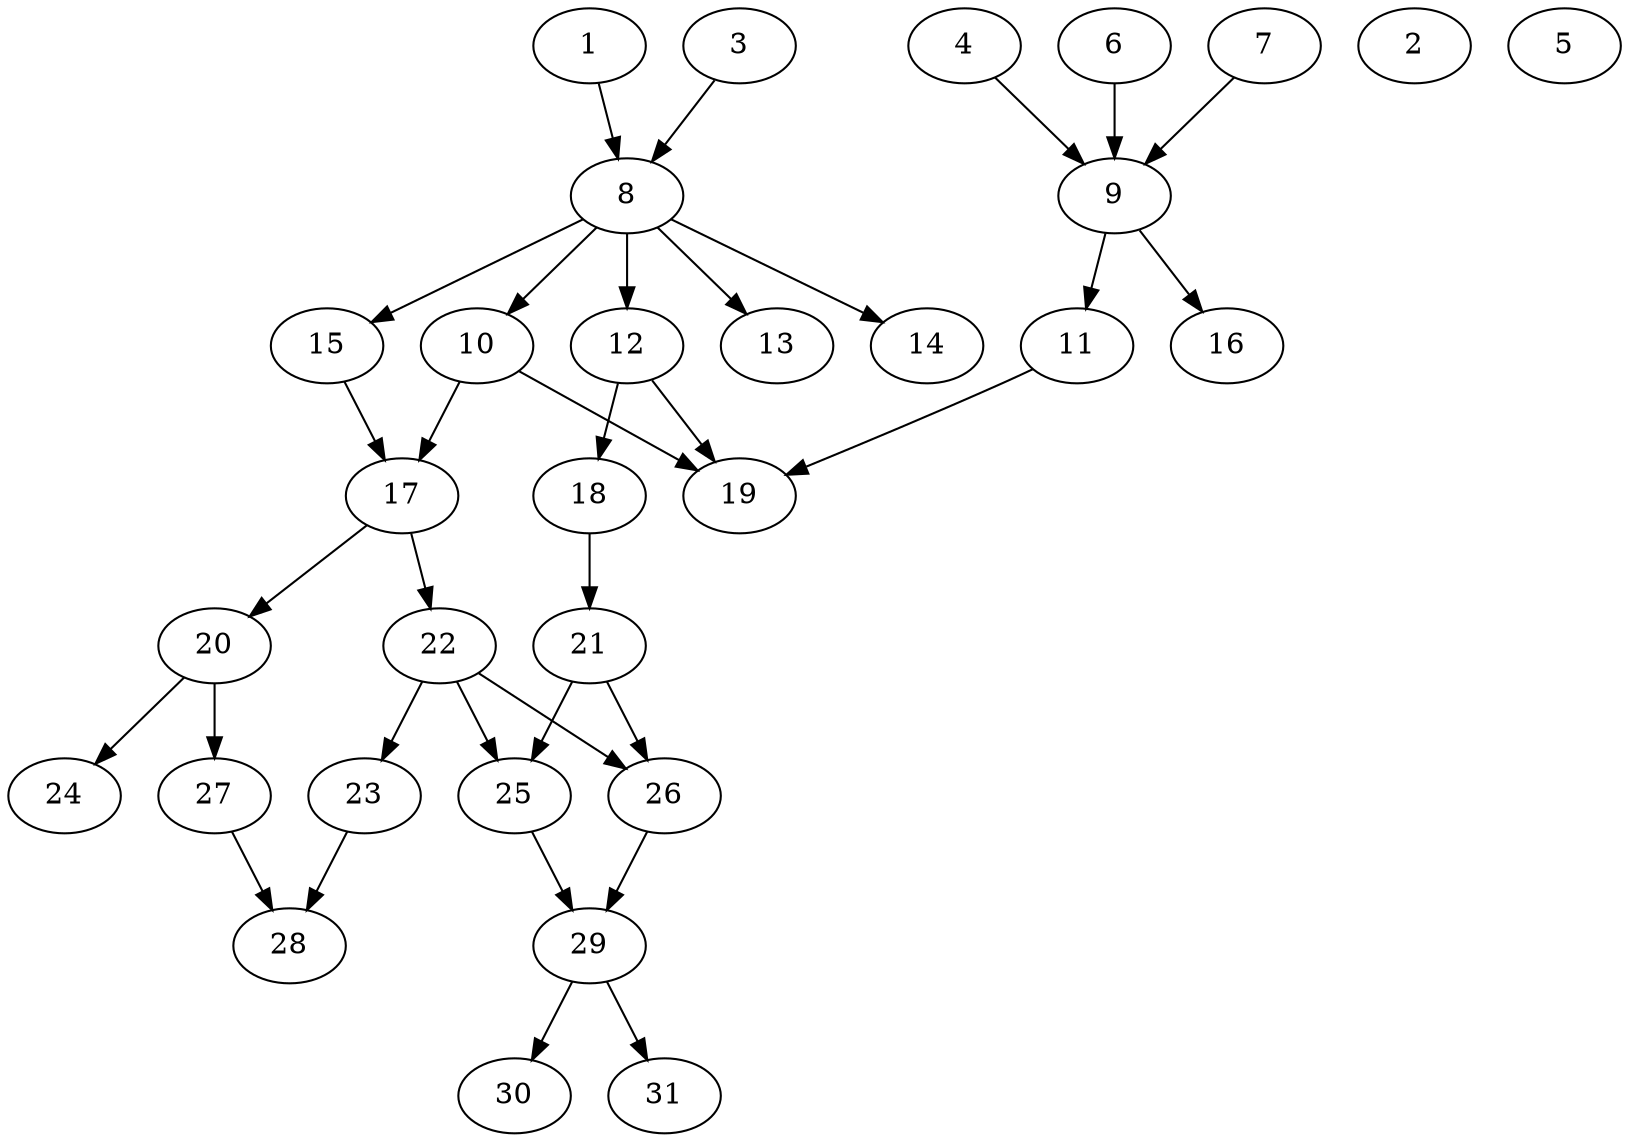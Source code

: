 // DAG (tier=2-normal, mode=data, n=31, ccr=0.403, fat=0.518, density=0.432, regular=0.460, jump=0.168, mindata=2097152, maxdata=16777216)
// DAG automatically generated by daggen at Sun Aug 24 16:33:34 2025
// /home/ermia/Project/Environments/daggen/bin/daggen --dot --ccr 0.403 --fat 0.518 --regular 0.460 --density 0.432 --jump 0.168 --mindata 2097152 --maxdata 16777216 -n 31 
digraph G {
  1 [size="1805323382894681391104", alpha="0.12", expect_size="902661691447340695552"]
  1 -> 8 [size ="1186114618523648"]
  2 [size="4915934515561360", alpha="0.03", expect_size="2457967257780680"]
  3 [size="3232296702097968070656", alpha="0.14", expect_size="1616148351048984035328"]
  3 -> 8 [size ="1748896598458368"]
  4 [size="151325366210722267136", alpha="0.10", expect_size="75662683105361133568"]
  4 -> 9 [size ="227177060630528"]
  5 [size="85094540525543184", alpha="0.08", expect_size="42547270262771592"]
  6 [size="2604173130547520000", alpha="0.16", expect_size="1302086565273760000"]
  6 -> 9 [size ="1831734169567232"]
  7 [size="21516333318175292", alpha="0.12", expect_size="10758166659087646"]
  7 -> 9 [size ="588382208000000"]
  8 [size="71435394135075600", alpha="0.15", expect_size="35717697067537800"]
  8 -> 10 [size ="86275566600192"]
  8 -> 12 [size ="86275566600192"]
  8 -> 13 [size ="86275566600192"]
  8 -> 14 [size ="86275566600192"]
  8 -> 15 [size ="86275566600192"]
  9 [size="3243329959054701568", alpha="0.02", expect_size="1621664979527350784"]
  9 -> 11 [size ="1518422907158528"]
  9 -> 16 [size ="1518422907158528"]
  10 [size="2462282556771267510272", alpha="0.13", expect_size="1231141278385633755136"]
  10 -> 17 [size ="1458753505329152"]
  10 -> 19 [size ="1458753505329152"]
  11 [size="91030155508812384", alpha="0.05", expect_size="45515077754406192"]
  11 -> 19 [size ="49493131132928"]
  12 [size="1197051010644528", alpha="0.20", expect_size="598525505322264"]
  12 -> 18 [size ="82129849417728"]
  12 -> 19 [size ="82129849417728"]
  13 [size="2397873752639394545664", alpha="0.13", expect_size="1198936876319697272832"]
  14 [size="1749878314186538221568", alpha="0.02", expect_size="874939157093269110784"]
  15 [size="1318370786581736448", alpha="0.12", expect_size="659185393290868224"]
  15 -> 17 [size ="735079634567168"]
  16 [size="2223420534814108811264", alpha="0.11", expect_size="1111710267407054405632"]
  17 [size="1785472277582611200", alpha="0.06", expect_size="892736138791305600"]
  17 -> 20 [size ="793847395254272"]
  17 -> 22 [size ="793847395254272"]
  18 [size="206906859062171616", alpha="0.02", expect_size="103453429531085808"]
  18 -> 21 [size ="84296282931200"]
  19 [size="841848487549771710464", alpha="0.12", expect_size="420924243774885855232"]
  20 [size="8031116506649550", alpha="0.04", expect_size="4015558253324775"]
  20 -> 24 [size ="579423979962368"]
  20 -> 27 [size ="579423979962368"]
  21 [size="30572256091671072", alpha="0.01", expect_size="15286128045835536"]
  21 -> 25 [size ="495553628602368"]
  21 -> 26 [size ="495553628602368"]
  22 [size="55331175725392168", alpha="0.09", expect_size="27665587862696084"]
  22 -> 23 [size ="2092276952072192"]
  22 -> 25 [size ="2092276952072192"]
  22 -> 26 [size ="2092276952072192"]
  23 [size="5005613829441189888", alpha="0.12", expect_size="2502806914720594944"]
  23 -> 28 [size ="1793017983795200"]
  24 [size="2465084425593224691712", alpha="0.06", expect_size="1232542212796612345856"]
  25 [size="320520759150965696", alpha="0.04", expect_size="160260379575482848"]
  25 -> 29 [size ="137526203383808"]
  26 [size="2190280377292098304", alpha="0.03", expect_size="1095140188646049152"]
  26 -> 29 [size ="1150476791840768"]
  27 [size="85737740727558896", alpha="0.07", expect_size="42868870363779448"]
  27 -> 28 [size ="1873119534907392"]
  28 [size="1769191068285257984", alpha="0.03", expect_size="884595534142628992"]
  29 [size="407942153775735168", alpha="0.05", expect_size="203971076887867584"]
  29 -> 30 [size ="295084058738688"]
  29 -> 31 [size ="295084058738688"]
  30 [size="2134618347509515288576", alpha="0.12", expect_size="1067309173754757644288"]
  31 [size="20090966591207288", alpha="0.02", expect_size="10045483295603644"]
}